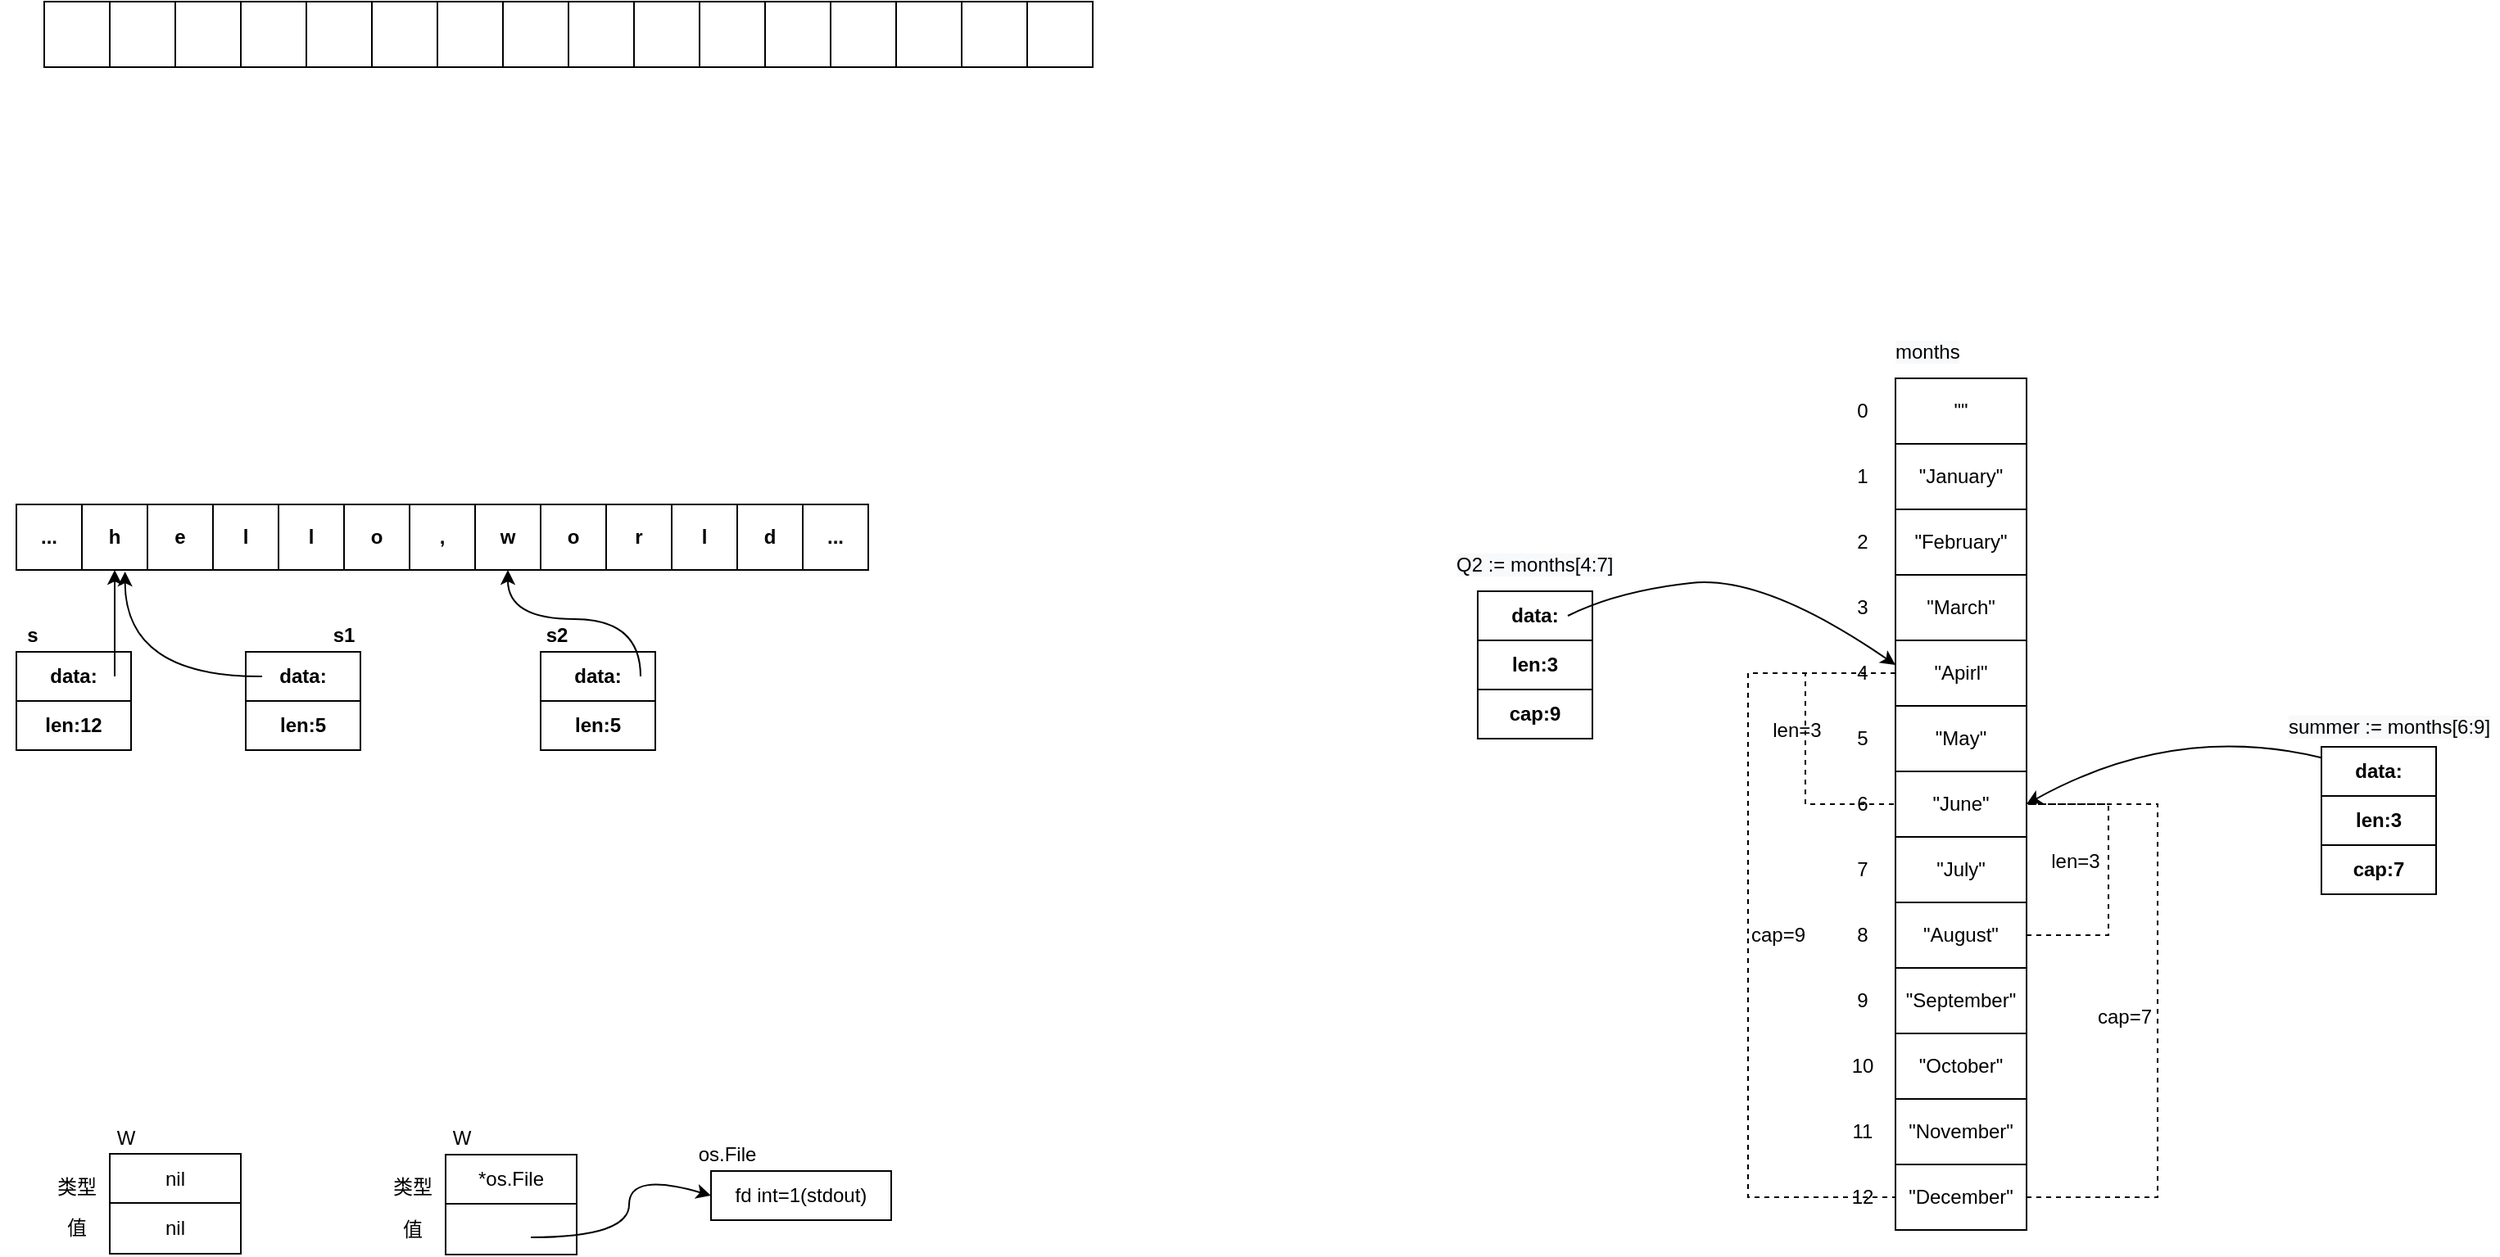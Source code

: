 <mxfile version="14.9.2" type="github">
  <diagram id="4ZGvZ0fgoe1KlmU3mvZ7" name="Page-1">
    <mxGraphModel dx="1581" dy="985" grid="0" gridSize="10" guides="1" tooltips="1" connect="1" arrows="1" fold="1" page="1" pageScale="1" pageWidth="827" pageHeight="1169" math="0" shadow="0">
      <root>
        <mxCell id="0" />
        <mxCell id="1" parent="0" />
        <mxCell id="xNucGwOiqGYlvezc4-lI-102" value="" style="strokeWidth=1;html=1;shape=mxgraph.flowchart.annotation_1;align=left;pointerEvents=1;dashed=1;rotation=-180;" vertex="1" parent="1">
          <mxGeometry x="1330" y="690" width="80" height="240" as="geometry" />
        </mxCell>
        <mxCell id="xNucGwOiqGYlvezc4-lI-97" value="cap=9" style="strokeWidth=1;html=1;shape=mxgraph.flowchart.annotation_1;align=left;pointerEvents=1;dashed=1;" vertex="1" parent="1">
          <mxGeometry x="1160" y="610" width="90" height="320" as="geometry" />
        </mxCell>
        <mxCell id="xNucGwOiqGYlvezc4-lI-1" value="" style="rounded=0;whiteSpace=wrap;html=1;" vertex="1" parent="1">
          <mxGeometry x="120" y="200" width="40" height="40" as="geometry" />
        </mxCell>
        <mxCell id="xNucGwOiqGYlvezc4-lI-2" value="" style="rounded=0;whiteSpace=wrap;html=1;" vertex="1" parent="1">
          <mxGeometry x="160" y="200" width="40" height="40" as="geometry" />
        </mxCell>
        <mxCell id="xNucGwOiqGYlvezc4-lI-3" value="" style="rounded=0;whiteSpace=wrap;html=1;" vertex="1" parent="1">
          <mxGeometry x="200" y="200" width="40" height="40" as="geometry" />
        </mxCell>
        <mxCell id="xNucGwOiqGYlvezc4-lI-4" value="" style="rounded=0;whiteSpace=wrap;html=1;" vertex="1" parent="1">
          <mxGeometry x="240" y="200" width="40" height="40" as="geometry" />
        </mxCell>
        <mxCell id="xNucGwOiqGYlvezc4-lI-13" value="" style="rounded=0;whiteSpace=wrap;html=1;" vertex="1" parent="1">
          <mxGeometry x="280" y="200" width="40" height="40" as="geometry" />
        </mxCell>
        <mxCell id="xNucGwOiqGYlvezc4-lI-14" value="" style="rounded=0;whiteSpace=wrap;html=1;" vertex="1" parent="1">
          <mxGeometry x="320" y="200" width="40" height="40" as="geometry" />
        </mxCell>
        <mxCell id="xNucGwOiqGYlvezc4-lI-15" value="" style="rounded=0;whiteSpace=wrap;html=1;" vertex="1" parent="1">
          <mxGeometry x="360" y="200" width="40" height="40" as="geometry" />
        </mxCell>
        <mxCell id="xNucGwOiqGYlvezc4-lI-16" value="" style="rounded=0;whiteSpace=wrap;html=1;" vertex="1" parent="1">
          <mxGeometry x="400" y="200" width="40" height="40" as="geometry" />
        </mxCell>
        <mxCell id="xNucGwOiqGYlvezc4-lI-17" value="" style="rounded=0;whiteSpace=wrap;html=1;" vertex="1" parent="1">
          <mxGeometry x="440" y="200" width="40" height="40" as="geometry" />
        </mxCell>
        <mxCell id="xNucGwOiqGYlvezc4-lI-18" value="" style="rounded=0;whiteSpace=wrap;html=1;" vertex="1" parent="1">
          <mxGeometry x="480" y="200" width="40" height="40" as="geometry" />
        </mxCell>
        <mxCell id="xNucGwOiqGYlvezc4-lI-19" value="" style="rounded=0;whiteSpace=wrap;html=1;" vertex="1" parent="1">
          <mxGeometry x="520" y="200" width="40" height="40" as="geometry" />
        </mxCell>
        <mxCell id="xNucGwOiqGYlvezc4-lI-20" value="" style="rounded=0;whiteSpace=wrap;html=1;" vertex="1" parent="1">
          <mxGeometry x="560" y="200" width="40" height="40" as="geometry" />
        </mxCell>
        <mxCell id="xNucGwOiqGYlvezc4-lI-21" value="" style="rounded=0;whiteSpace=wrap;html=1;" vertex="1" parent="1">
          <mxGeometry x="600" y="200" width="40" height="40" as="geometry" />
        </mxCell>
        <mxCell id="xNucGwOiqGYlvezc4-lI-22" value="" style="rounded=0;whiteSpace=wrap;html=1;" vertex="1" parent="1">
          <mxGeometry x="640" y="200" width="40" height="40" as="geometry" />
        </mxCell>
        <mxCell id="xNucGwOiqGYlvezc4-lI-23" value="" style="rounded=0;whiteSpace=wrap;html=1;" vertex="1" parent="1">
          <mxGeometry x="680" y="200" width="40" height="40" as="geometry" />
        </mxCell>
        <mxCell id="xNucGwOiqGYlvezc4-lI-24" value="" style="rounded=0;whiteSpace=wrap;html=1;" vertex="1" parent="1">
          <mxGeometry x="720" y="200" width="40" height="40" as="geometry" />
        </mxCell>
        <mxCell id="xNucGwOiqGYlvezc4-lI-25" value="&lt;span&gt;...&lt;/span&gt;" style="rounded=0;whiteSpace=wrap;html=1;fontStyle=1" vertex="1" parent="1">
          <mxGeometry x="103" y="507" width="40" height="40" as="geometry" />
        </mxCell>
        <mxCell id="xNucGwOiqGYlvezc4-lI-26" value="&lt;span&gt;h&lt;/span&gt;" style="rounded=0;whiteSpace=wrap;html=1;fontStyle=1" vertex="1" parent="1">
          <mxGeometry x="143" y="507" width="40" height="40" as="geometry" />
        </mxCell>
        <mxCell id="xNucGwOiqGYlvezc4-lI-27" value="&lt;span&gt;e&lt;/span&gt;" style="rounded=0;whiteSpace=wrap;html=1;fontStyle=1" vertex="1" parent="1">
          <mxGeometry x="183" y="507" width="40" height="40" as="geometry" />
        </mxCell>
        <mxCell id="xNucGwOiqGYlvezc4-lI-28" value="&lt;span&gt;l&lt;/span&gt;" style="rounded=0;whiteSpace=wrap;html=1;fontStyle=1" vertex="1" parent="1">
          <mxGeometry x="223" y="507" width="40" height="40" as="geometry" />
        </mxCell>
        <mxCell id="xNucGwOiqGYlvezc4-lI-29" value="&lt;span&gt;l&lt;/span&gt;" style="rounded=0;whiteSpace=wrap;html=1;fontStyle=1" vertex="1" parent="1">
          <mxGeometry x="263" y="507" width="40" height="40" as="geometry" />
        </mxCell>
        <mxCell id="xNucGwOiqGYlvezc4-lI-30" value="o" style="rounded=0;whiteSpace=wrap;html=1;fontStyle=1" vertex="1" parent="1">
          <mxGeometry x="303" y="507" width="40" height="40" as="geometry" />
        </mxCell>
        <mxCell id="xNucGwOiqGYlvezc4-lI-31" value="," style="rounded=0;whiteSpace=wrap;html=1;fontStyle=1" vertex="1" parent="1">
          <mxGeometry x="343" y="507" width="40" height="40" as="geometry" />
        </mxCell>
        <mxCell id="xNucGwOiqGYlvezc4-lI-32" value="w" style="rounded=0;whiteSpace=wrap;html=1;fontStyle=1" vertex="1" parent="1">
          <mxGeometry x="383" y="507" width="40" height="40" as="geometry" />
        </mxCell>
        <mxCell id="xNucGwOiqGYlvezc4-lI-33" value="o" style="rounded=0;whiteSpace=wrap;html=1;fontStyle=1" vertex="1" parent="1">
          <mxGeometry x="423" y="507" width="40" height="40" as="geometry" />
        </mxCell>
        <mxCell id="xNucGwOiqGYlvezc4-lI-34" value="r" style="rounded=0;whiteSpace=wrap;html=1;fontStyle=1" vertex="1" parent="1">
          <mxGeometry x="463" y="507" width="40" height="40" as="geometry" />
        </mxCell>
        <mxCell id="xNucGwOiqGYlvezc4-lI-35" value="l" style="rounded=0;whiteSpace=wrap;html=1;fontStyle=1" vertex="1" parent="1">
          <mxGeometry x="503" y="507" width="40" height="40" as="geometry" />
        </mxCell>
        <mxCell id="xNucGwOiqGYlvezc4-lI-36" value="d" style="rounded=0;whiteSpace=wrap;html=1;fontStyle=1" vertex="1" parent="1">
          <mxGeometry x="543" y="507" width="40" height="40" as="geometry" />
        </mxCell>
        <mxCell id="xNucGwOiqGYlvezc4-lI-37" value="&lt;span&gt;...&lt;/span&gt;" style="rounded=0;whiteSpace=wrap;html=1;fontStyle=1" vertex="1" parent="1">
          <mxGeometry x="583" y="507" width="40" height="40" as="geometry" />
        </mxCell>
        <mxCell id="xNucGwOiqGYlvezc4-lI-40" value="&quot;&quot;" style="rounded=0;whiteSpace=wrap;html=1;" vertex="1" parent="1">
          <mxGeometry x="1250" y="430" width="80" height="40" as="geometry" />
        </mxCell>
        <mxCell id="xNucGwOiqGYlvezc4-lI-41" value="" style="group" vertex="1" connectable="0" parent="1">
          <mxGeometry x="103" y="597" width="70" height="60" as="geometry" />
        </mxCell>
        <mxCell id="xNucGwOiqGYlvezc4-lI-38" value="data:" style="rounded=0;whiteSpace=wrap;html=1;fontStyle=1" vertex="1" parent="xNucGwOiqGYlvezc4-lI-41">
          <mxGeometry width="70" height="30" as="geometry" />
        </mxCell>
        <mxCell id="xNucGwOiqGYlvezc4-lI-39" value="len:12" style="rounded=0;whiteSpace=wrap;html=1;fontStyle=1" vertex="1" parent="xNucGwOiqGYlvezc4-lI-41">
          <mxGeometry y="30" width="70" height="30" as="geometry" />
        </mxCell>
        <mxCell id="xNucGwOiqGYlvezc4-lI-42" value="&lt;b&gt;s&lt;/b&gt;" style="text;html=1;strokeColor=none;fillColor=none;align=center;verticalAlign=middle;whiteSpace=wrap;rounded=0;" vertex="1" parent="1">
          <mxGeometry x="93" y="577" width="40" height="20" as="geometry" />
        </mxCell>
        <mxCell id="xNucGwOiqGYlvezc4-lI-43" value="" style="endArrow=classic;html=1;entryX=0.5;entryY=1;entryDx=0;entryDy=0;noJump=1;anchorPointDirection=0;" edge="1" parent="1" target="xNucGwOiqGYlvezc4-lI-26">
          <mxGeometry width="50" height="50" relative="1" as="geometry">
            <mxPoint x="163" y="612" as="sourcePoint" />
            <mxPoint x="213" y="587" as="targetPoint" />
          </mxGeometry>
        </mxCell>
        <mxCell id="xNucGwOiqGYlvezc4-lI-45" value="" style="group" vertex="1" connectable="0" parent="1">
          <mxGeometry x="243" y="597" width="70" height="60" as="geometry" />
        </mxCell>
        <mxCell id="xNucGwOiqGYlvezc4-lI-46" value="data:" style="rounded=0;whiteSpace=wrap;html=1;fontStyle=1" vertex="1" parent="xNucGwOiqGYlvezc4-lI-45">
          <mxGeometry width="70" height="30" as="geometry" />
        </mxCell>
        <mxCell id="xNucGwOiqGYlvezc4-lI-47" value="len:5" style="rounded=0;whiteSpace=wrap;html=1;fontStyle=1" vertex="1" parent="xNucGwOiqGYlvezc4-lI-45">
          <mxGeometry y="30" width="70" height="30" as="geometry" />
        </mxCell>
        <mxCell id="xNucGwOiqGYlvezc4-lI-48" value="&lt;b&gt;s1&lt;/b&gt;" style="text;html=1;strokeColor=none;fillColor=none;align=center;verticalAlign=middle;whiteSpace=wrap;rounded=0;" vertex="1" parent="1">
          <mxGeometry x="283" y="577" width="40" height="20" as="geometry" />
        </mxCell>
        <mxCell id="xNucGwOiqGYlvezc4-lI-51" value="" style="endArrow=classic;html=1;entryX=0.658;entryY=1.025;entryDx=0;entryDy=0;noJump=1;anchorPointDirection=0;entryPerimeter=0;startFill=1;endFill=1;bendable=0;edgeStyle=orthogonalEdgeStyle;curved=1;" edge="1" parent="1" target="xNucGwOiqGYlvezc4-lI-26">
          <mxGeometry width="50" height="50" relative="1" as="geometry">
            <mxPoint x="253" y="612" as="sourcePoint" />
            <mxPoint x="173" y="557" as="targetPoint" />
          </mxGeometry>
        </mxCell>
        <mxCell id="xNucGwOiqGYlvezc4-lI-52" value="" style="group" vertex="1" connectable="0" parent="1">
          <mxGeometry x="423" y="597" width="70" height="60" as="geometry" />
        </mxCell>
        <mxCell id="xNucGwOiqGYlvezc4-lI-53" value="data:" style="rounded=0;whiteSpace=wrap;html=1;fontStyle=1" vertex="1" parent="xNucGwOiqGYlvezc4-lI-52">
          <mxGeometry width="70" height="30" as="geometry" />
        </mxCell>
        <mxCell id="xNucGwOiqGYlvezc4-lI-54" value="len:5" style="rounded=0;whiteSpace=wrap;html=1;fontStyle=1" vertex="1" parent="xNucGwOiqGYlvezc4-lI-52">
          <mxGeometry y="30" width="70" height="30" as="geometry" />
        </mxCell>
        <mxCell id="xNucGwOiqGYlvezc4-lI-55" value="&lt;b&gt;s2&lt;/b&gt;" style="text;html=1;strokeColor=none;fillColor=none;align=center;verticalAlign=middle;whiteSpace=wrap;rounded=0;" vertex="1" parent="1">
          <mxGeometry x="413" y="577" width="40" height="20" as="geometry" />
        </mxCell>
        <mxCell id="xNucGwOiqGYlvezc4-lI-56" value="" style="endArrow=classic;html=1;entryX=0.5;entryY=1;entryDx=0;entryDy=0;edgeStyle=orthogonalEdgeStyle;curved=1;" edge="1" parent="1" target="xNucGwOiqGYlvezc4-lI-32">
          <mxGeometry width="50" height="50" relative="1" as="geometry">
            <mxPoint x="484" y="612" as="sourcePoint" />
            <mxPoint x="433" y="557" as="targetPoint" />
            <Array as="points">
              <mxPoint x="484" y="577" />
              <mxPoint x="403" y="577" />
            </Array>
          </mxGeometry>
        </mxCell>
        <mxCell id="xNucGwOiqGYlvezc4-lI-57" value="&quot;January&quot;" style="rounded=0;whiteSpace=wrap;html=1;" vertex="1" parent="1">
          <mxGeometry x="1250" y="470" width="80" height="40" as="geometry" />
        </mxCell>
        <mxCell id="xNucGwOiqGYlvezc4-lI-58" value="&quot;February&quot;" style="rounded=0;whiteSpace=wrap;html=1;" vertex="1" parent="1">
          <mxGeometry x="1250" y="510" width="80" height="40" as="geometry" />
        </mxCell>
        <mxCell id="xNucGwOiqGYlvezc4-lI-59" value="&quot;March&quot;" style="rounded=0;whiteSpace=wrap;html=1;" vertex="1" parent="1">
          <mxGeometry x="1250" y="550" width="80" height="40" as="geometry" />
        </mxCell>
        <mxCell id="xNucGwOiqGYlvezc4-lI-60" value="&quot;Apirl&quot;" style="rounded=0;whiteSpace=wrap;html=1;" vertex="1" parent="1">
          <mxGeometry x="1250" y="590" width="80" height="40" as="geometry" />
        </mxCell>
        <mxCell id="xNucGwOiqGYlvezc4-lI-61" value="&quot;May&quot;" style="rounded=0;whiteSpace=wrap;html=1;" vertex="1" parent="1">
          <mxGeometry x="1250" y="630" width="80" height="40" as="geometry" />
        </mxCell>
        <mxCell id="xNucGwOiqGYlvezc4-lI-62" value="&quot;June&quot;" style="rounded=0;whiteSpace=wrap;html=1;" vertex="1" parent="1">
          <mxGeometry x="1250" y="670" width="80" height="40" as="geometry" />
        </mxCell>
        <mxCell id="xNucGwOiqGYlvezc4-lI-63" value="&quot;July&quot;" style="rounded=0;whiteSpace=wrap;html=1;" vertex="1" parent="1">
          <mxGeometry x="1250" y="710" width="80" height="40" as="geometry" />
        </mxCell>
        <mxCell id="xNucGwOiqGYlvezc4-lI-64" value="&quot;August&quot;" style="rounded=0;whiteSpace=wrap;html=1;" vertex="1" parent="1">
          <mxGeometry x="1250" y="750" width="80" height="40" as="geometry" />
        </mxCell>
        <mxCell id="xNucGwOiqGYlvezc4-lI-65" value="&quot;September&quot;" style="rounded=0;whiteSpace=wrap;html=1;" vertex="1" parent="1">
          <mxGeometry x="1250" y="790" width="80" height="40" as="geometry" />
        </mxCell>
        <mxCell id="xNucGwOiqGYlvezc4-lI-66" value="&quot;October&quot;" style="rounded=0;whiteSpace=wrap;html=1;" vertex="1" parent="1">
          <mxGeometry x="1250" y="830" width="80" height="40" as="geometry" />
        </mxCell>
        <mxCell id="xNucGwOiqGYlvezc4-lI-67" value="&quot;November&quot;" style="rounded=0;whiteSpace=wrap;html=1;" vertex="1" parent="1">
          <mxGeometry x="1250" y="870" width="80" height="40" as="geometry" />
        </mxCell>
        <mxCell id="xNucGwOiqGYlvezc4-lI-68" value="&quot;December&quot;" style="rounded=0;whiteSpace=wrap;html=1;" vertex="1" parent="1">
          <mxGeometry x="1250" y="910" width="80" height="40" as="geometry" />
        </mxCell>
        <mxCell id="xNucGwOiqGYlvezc4-lI-69" value="0" style="text;html=1;strokeColor=none;fillColor=none;align=center;verticalAlign=middle;whiteSpace=wrap;rounded=0;" vertex="1" parent="1">
          <mxGeometry x="1210" y="440" width="40" height="20" as="geometry" />
        </mxCell>
        <mxCell id="xNucGwOiqGYlvezc4-lI-70" value="1" style="text;html=1;strokeColor=none;fillColor=none;align=center;verticalAlign=middle;whiteSpace=wrap;rounded=0;" vertex="1" parent="1">
          <mxGeometry x="1210" y="480" width="40" height="20" as="geometry" />
        </mxCell>
        <mxCell id="xNucGwOiqGYlvezc4-lI-71" value="2" style="text;html=1;strokeColor=none;fillColor=none;align=center;verticalAlign=middle;whiteSpace=wrap;rounded=0;" vertex="1" parent="1">
          <mxGeometry x="1210" y="520" width="40" height="20" as="geometry" />
        </mxCell>
        <mxCell id="xNucGwOiqGYlvezc4-lI-72" value="3" style="text;html=1;strokeColor=none;fillColor=none;align=center;verticalAlign=middle;whiteSpace=wrap;rounded=0;" vertex="1" parent="1">
          <mxGeometry x="1210" y="560" width="40" height="20" as="geometry" />
        </mxCell>
        <mxCell id="xNucGwOiqGYlvezc4-lI-73" value="4" style="text;html=1;strokeColor=none;fillColor=none;align=center;verticalAlign=middle;whiteSpace=wrap;rounded=0;" vertex="1" parent="1">
          <mxGeometry x="1210" y="600" width="40" height="20" as="geometry" />
        </mxCell>
        <mxCell id="xNucGwOiqGYlvezc4-lI-74" value="5" style="text;html=1;strokeColor=none;fillColor=none;align=center;verticalAlign=middle;whiteSpace=wrap;rounded=0;" vertex="1" parent="1">
          <mxGeometry x="1210" y="640" width="40" height="20" as="geometry" />
        </mxCell>
        <mxCell id="xNucGwOiqGYlvezc4-lI-75" value="6" style="text;html=1;strokeColor=none;fillColor=none;align=center;verticalAlign=middle;whiteSpace=wrap;rounded=0;" vertex="1" parent="1">
          <mxGeometry x="1210" y="680" width="40" height="20" as="geometry" />
        </mxCell>
        <mxCell id="xNucGwOiqGYlvezc4-lI-76" value="7" style="text;html=1;strokeColor=none;fillColor=none;align=center;verticalAlign=middle;whiteSpace=wrap;rounded=0;" vertex="1" parent="1">
          <mxGeometry x="1210" y="720" width="40" height="20" as="geometry" />
        </mxCell>
        <mxCell id="xNucGwOiqGYlvezc4-lI-77" value="8" style="text;html=1;strokeColor=none;fillColor=none;align=center;verticalAlign=middle;whiteSpace=wrap;rounded=0;" vertex="1" parent="1">
          <mxGeometry x="1210" y="760" width="40" height="20" as="geometry" />
        </mxCell>
        <mxCell id="xNucGwOiqGYlvezc4-lI-78" value="9" style="text;html=1;strokeColor=none;fillColor=none;align=center;verticalAlign=middle;whiteSpace=wrap;rounded=0;" vertex="1" parent="1">
          <mxGeometry x="1210" y="800" width="40" height="20" as="geometry" />
        </mxCell>
        <mxCell id="xNucGwOiqGYlvezc4-lI-79" value="10" style="text;html=1;strokeColor=none;fillColor=none;align=center;verticalAlign=middle;whiteSpace=wrap;rounded=0;" vertex="1" parent="1">
          <mxGeometry x="1210" y="840" width="40" height="20" as="geometry" />
        </mxCell>
        <mxCell id="xNucGwOiqGYlvezc4-lI-80" value="11" style="text;html=1;strokeColor=none;fillColor=none;align=center;verticalAlign=middle;whiteSpace=wrap;rounded=0;" vertex="1" parent="1">
          <mxGeometry x="1210" y="880" width="40" height="20" as="geometry" />
        </mxCell>
        <mxCell id="xNucGwOiqGYlvezc4-lI-81" value="12" style="text;html=1;strokeColor=none;fillColor=none;align=center;verticalAlign=middle;whiteSpace=wrap;rounded=0;" vertex="1" parent="1">
          <mxGeometry x="1210" y="920" width="40" height="20" as="geometry" />
        </mxCell>
        <mxCell id="xNucGwOiqGYlvezc4-lI-82" value="&lt;span style=&quot;color: rgb(0 , 0 , 0) ; font-family: &amp;#34;helvetica&amp;#34; ; font-size: 12px ; font-style: normal ; font-weight: 400 ; letter-spacing: normal ; text-align: center ; text-indent: 0px ; text-transform: none ; word-spacing: 0px ; background-color: rgb(248 , 249 , 250) ; display: inline ; float: none&quot;&gt;months&lt;/span&gt;" style="text;whiteSpace=wrap;html=1;" vertex="1" parent="1">
          <mxGeometry x="1248" y="400" width="60" height="30" as="geometry" />
        </mxCell>
        <mxCell id="xNucGwOiqGYlvezc4-lI-83" value="" style="group" vertex="1" connectable="0" parent="1">
          <mxGeometry x="995" y="560" width="565" height="210" as="geometry" />
        </mxCell>
        <mxCell id="xNucGwOiqGYlvezc4-lI-84" value="data:" style="rounded=0;whiteSpace=wrap;html=1;fontStyle=1" vertex="1" parent="xNucGwOiqGYlvezc4-lI-83">
          <mxGeometry width="70" height="30" as="geometry" />
        </mxCell>
        <mxCell id="xNucGwOiqGYlvezc4-lI-85" value="len:3" style="rounded=0;whiteSpace=wrap;html=1;fontStyle=1" vertex="1" parent="xNucGwOiqGYlvezc4-lI-83">
          <mxGeometry y="30" width="70" height="30" as="geometry" />
        </mxCell>
        <mxCell id="xNucGwOiqGYlvezc4-lI-92" value="" style="group" vertex="1" connectable="0" parent="xNucGwOiqGYlvezc4-lI-83">
          <mxGeometry x="515" y="95" width="70" height="60" as="geometry" />
        </mxCell>
        <mxCell id="xNucGwOiqGYlvezc4-lI-93" value="data:" style="rounded=0;whiteSpace=wrap;html=1;fontStyle=1" vertex="1" parent="xNucGwOiqGYlvezc4-lI-92">
          <mxGeometry width="70" height="30" as="geometry" />
        </mxCell>
        <mxCell id="xNucGwOiqGYlvezc4-lI-94" value="len:3" style="rounded=0;whiteSpace=wrap;html=1;fontStyle=1" vertex="1" parent="xNucGwOiqGYlvezc4-lI-92">
          <mxGeometry y="30" width="70" height="30" as="geometry" />
        </mxCell>
        <mxCell id="xNucGwOiqGYlvezc4-lI-95" value="cap:7" style="rounded=0;whiteSpace=wrap;html=1;fontStyle=1" vertex="1" parent="xNucGwOiqGYlvezc4-lI-83">
          <mxGeometry x="515" y="155" width="70" height="30" as="geometry" />
        </mxCell>
        <mxCell id="xNucGwOiqGYlvezc4-lI-91" value="&lt;span style=&quot;color: rgb(0 , 0 , 0) ; font-family: &amp;#34;helvetica&amp;#34; ; font-size: 12px ; font-style: normal ; font-weight: 400 ; letter-spacing: normal ; text-align: center ; text-indent: 0px ; text-transform: none ; word-spacing: 0px ; background-color: rgb(248 , 249 , 250) ; display: inline ; float: none&quot;&gt;summer := months[6:9]&lt;/span&gt;" style="text;whiteSpace=wrap;html=1;" vertex="1" parent="xNucGwOiqGYlvezc4-lI-83">
          <mxGeometry x="493" y="69" width="130" height="30" as="geometry" />
        </mxCell>
        <mxCell id="xNucGwOiqGYlvezc4-lI-98" value="" style="strokeWidth=1;html=1;shape=mxgraph.flowchart.annotation_1;align=left;pointerEvents=1;dashed=1;" vertex="1" parent="xNucGwOiqGYlvezc4-lI-83">
          <mxGeometry x="200" y="50" width="55" height="80" as="geometry" />
        </mxCell>
        <mxCell id="xNucGwOiqGYlvezc4-lI-99" value="len=3" style="text;html=1;strokeColor=none;fillColor=none;align=center;verticalAlign=middle;whiteSpace=wrap;rounded=0;dashed=1;" vertex="1" parent="xNucGwOiqGYlvezc4-lI-83">
          <mxGeometry x="175" y="75" width="40" height="20" as="geometry" />
        </mxCell>
        <mxCell id="xNucGwOiqGYlvezc4-lI-100" value="" style="strokeWidth=1;html=1;shape=mxgraph.flowchart.annotation_1;align=left;pointerEvents=1;dashed=1;rotation=-180;" vertex="1" parent="xNucGwOiqGYlvezc4-lI-83">
          <mxGeometry x="335" y="130" width="50" height="80" as="geometry" />
        </mxCell>
        <mxCell id="xNucGwOiqGYlvezc4-lI-101" value="len=3" style="text;html=1;strokeColor=none;fillColor=none;align=center;verticalAlign=middle;whiteSpace=wrap;rounded=0;dashed=1;" vertex="1" parent="xNucGwOiqGYlvezc4-lI-83">
          <mxGeometry x="345" y="155" width="40" height="20" as="geometry" />
        </mxCell>
        <mxCell id="xNucGwOiqGYlvezc4-lI-86" value="cap:9" style="rounded=0;whiteSpace=wrap;html=1;fontStyle=1" vertex="1" parent="1">
          <mxGeometry x="995" y="620" width="70" height="30" as="geometry" />
        </mxCell>
        <mxCell id="xNucGwOiqGYlvezc4-lI-88" value="&lt;span style=&quot;color: rgb(0 , 0 , 0) ; font-family: &amp;#34;helvetica&amp;#34; ; font-size: 12px ; font-style: normal ; font-weight: 400 ; letter-spacing: normal ; text-align: center ; text-indent: 0px ; text-transform: none ; word-spacing: 0px ; background-color: rgb(248 , 249 , 250) ; display: inline ; float: none&quot;&gt;Q2 := months[4:7]&lt;/span&gt;" style="text;whiteSpace=wrap;html=1;" vertex="1" parent="1">
          <mxGeometry x="980" y="530" width="100" height="30" as="geometry" />
        </mxCell>
        <mxCell id="xNucGwOiqGYlvezc4-lI-90" value="" style="curved=1;endArrow=classic;html=1;entryX=1;entryY=0.25;entryDx=0;entryDy=0;" edge="1" parent="1" target="xNucGwOiqGYlvezc4-lI-73">
          <mxGeometry width="50" height="50" relative="1" as="geometry">
            <mxPoint x="1050" y="575" as="sourcePoint" />
            <mxPoint x="1150" y="520" as="targetPoint" />
            <Array as="points">
              <mxPoint x="1080" y="560" />
              <mxPoint x="1170" y="550" />
            </Array>
          </mxGeometry>
        </mxCell>
        <mxCell id="xNucGwOiqGYlvezc4-lI-96" value="" style="curved=1;endArrow=classic;html=1;" edge="1" parent="1" source="xNucGwOiqGYlvezc4-lI-93">
          <mxGeometry width="50" height="50" relative="1" as="geometry">
            <mxPoint x="1710" y="770" as="sourcePoint" />
            <mxPoint x="1330" y="690" as="targetPoint" />
            <Array as="points">
              <mxPoint x="1420" y="640" />
            </Array>
          </mxGeometry>
        </mxCell>
        <mxCell id="xNucGwOiqGYlvezc4-lI-103" value="cap=7" style="text;html=1;strokeColor=none;fillColor=none;align=center;verticalAlign=middle;whiteSpace=wrap;rounded=0;dashed=1;" vertex="1" parent="1">
          <mxGeometry x="1370" y="810" width="40" height="20" as="geometry" />
        </mxCell>
        <mxCell id="xNucGwOiqGYlvezc4-lI-104" value="nil" style="rounded=0;whiteSpace=wrap;html=1;" vertex="1" parent="1">
          <mxGeometry x="160" y="903.5" width="80" height="30" as="geometry" />
        </mxCell>
        <mxCell id="xNucGwOiqGYlvezc4-lI-105" value="nil" style="rounded=0;whiteSpace=wrap;html=1;" vertex="1" parent="1">
          <mxGeometry x="160" y="933.5" width="80" height="31" as="geometry" />
        </mxCell>
        <mxCell id="xNucGwOiqGYlvezc4-lI-106" value="类型" style="text;html=1;strokeColor=none;fillColor=none;align=center;verticalAlign=middle;whiteSpace=wrap;rounded=0;dashed=1;" vertex="1" parent="1">
          <mxGeometry x="120" y="913.5" width="40" height="20" as="geometry" />
        </mxCell>
        <mxCell id="xNucGwOiqGYlvezc4-lI-107" value="值" style="text;html=1;strokeColor=none;fillColor=none;align=center;verticalAlign=middle;whiteSpace=wrap;rounded=0;dashed=1;" vertex="1" parent="1">
          <mxGeometry x="120" y="939" width="40" height="20" as="geometry" />
        </mxCell>
        <mxCell id="xNucGwOiqGYlvezc4-lI-108" value="W" style="text;html=1;strokeColor=none;fillColor=none;align=center;verticalAlign=middle;whiteSpace=wrap;rounded=0;dashed=1;" vertex="1" parent="1">
          <mxGeometry x="150" y="883.5" width="40" height="20" as="geometry" />
        </mxCell>
        <mxCell id="xNucGwOiqGYlvezc4-lI-109" value="*os.File" style="rounded=0;whiteSpace=wrap;html=1;" vertex="1" parent="1">
          <mxGeometry x="365" y="904" width="80" height="30" as="geometry" />
        </mxCell>
        <mxCell id="xNucGwOiqGYlvezc4-lI-110" value="" style="rounded=0;whiteSpace=wrap;html=1;" vertex="1" parent="1">
          <mxGeometry x="365" y="934" width="80" height="31" as="geometry" />
        </mxCell>
        <mxCell id="xNucGwOiqGYlvezc4-lI-111" value="类型" style="text;html=1;strokeColor=none;fillColor=none;align=center;verticalAlign=middle;whiteSpace=wrap;rounded=0;dashed=1;" vertex="1" parent="1">
          <mxGeometry x="325" y="914" width="40" height="20" as="geometry" />
        </mxCell>
        <mxCell id="xNucGwOiqGYlvezc4-lI-112" value="值" style="text;html=1;strokeColor=none;fillColor=none;align=center;verticalAlign=middle;whiteSpace=wrap;rounded=0;dashed=1;" vertex="1" parent="1">
          <mxGeometry x="325" y="939.5" width="40" height="20" as="geometry" />
        </mxCell>
        <mxCell id="xNucGwOiqGYlvezc4-lI-113" value="W" style="text;html=1;strokeColor=none;fillColor=none;align=center;verticalAlign=middle;whiteSpace=wrap;rounded=0;dashed=1;" vertex="1" parent="1">
          <mxGeometry x="355" y="884" width="40" height="20" as="geometry" />
        </mxCell>
        <mxCell id="xNucGwOiqGYlvezc4-lI-114" value="fd int=1(stdout)" style="rounded=0;whiteSpace=wrap;html=1;" vertex="1" parent="1">
          <mxGeometry x="527" y="914" width="110" height="30" as="geometry" />
        </mxCell>
        <mxCell id="xNucGwOiqGYlvezc4-lI-115" value="" style="curved=1;endArrow=classic;html=1;entryX=0;entryY=0.5;entryDx=0;entryDy=0;exitX=0.65;exitY=0.661;exitDx=0;exitDy=0;exitPerimeter=0;" edge="1" parent="1" source="xNucGwOiqGYlvezc4-lI-110" target="xNucGwOiqGYlvezc4-lI-114">
          <mxGeometry width="50" height="50" relative="1" as="geometry">
            <mxPoint x="427" y="954.5" as="sourcePoint" />
            <mxPoint x="477" y="904.5" as="targetPoint" />
            <Array as="points">
              <mxPoint x="477" y="954.5" />
              <mxPoint x="477" y="914.5" />
            </Array>
          </mxGeometry>
        </mxCell>
        <mxCell id="xNucGwOiqGYlvezc4-lI-116" value="os.File" style="text;html=1;strokeColor=none;fillColor=none;align=center;verticalAlign=middle;whiteSpace=wrap;rounded=0;dashed=1;" vertex="1" parent="1">
          <mxGeometry x="517" y="894" width="40" height="20" as="geometry" />
        </mxCell>
      </root>
    </mxGraphModel>
  </diagram>
</mxfile>
